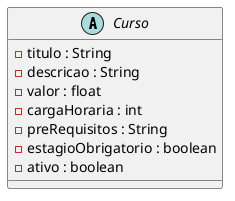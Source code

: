 @startuml
abstract class Curso {
    - titulo : String
    - descricao : String
    - valor : float
    - cargaHoraria : int
    - preRequisitos : String
    - estagioObrigatorio : boolean
    - ativo : boolean
}
@enduml